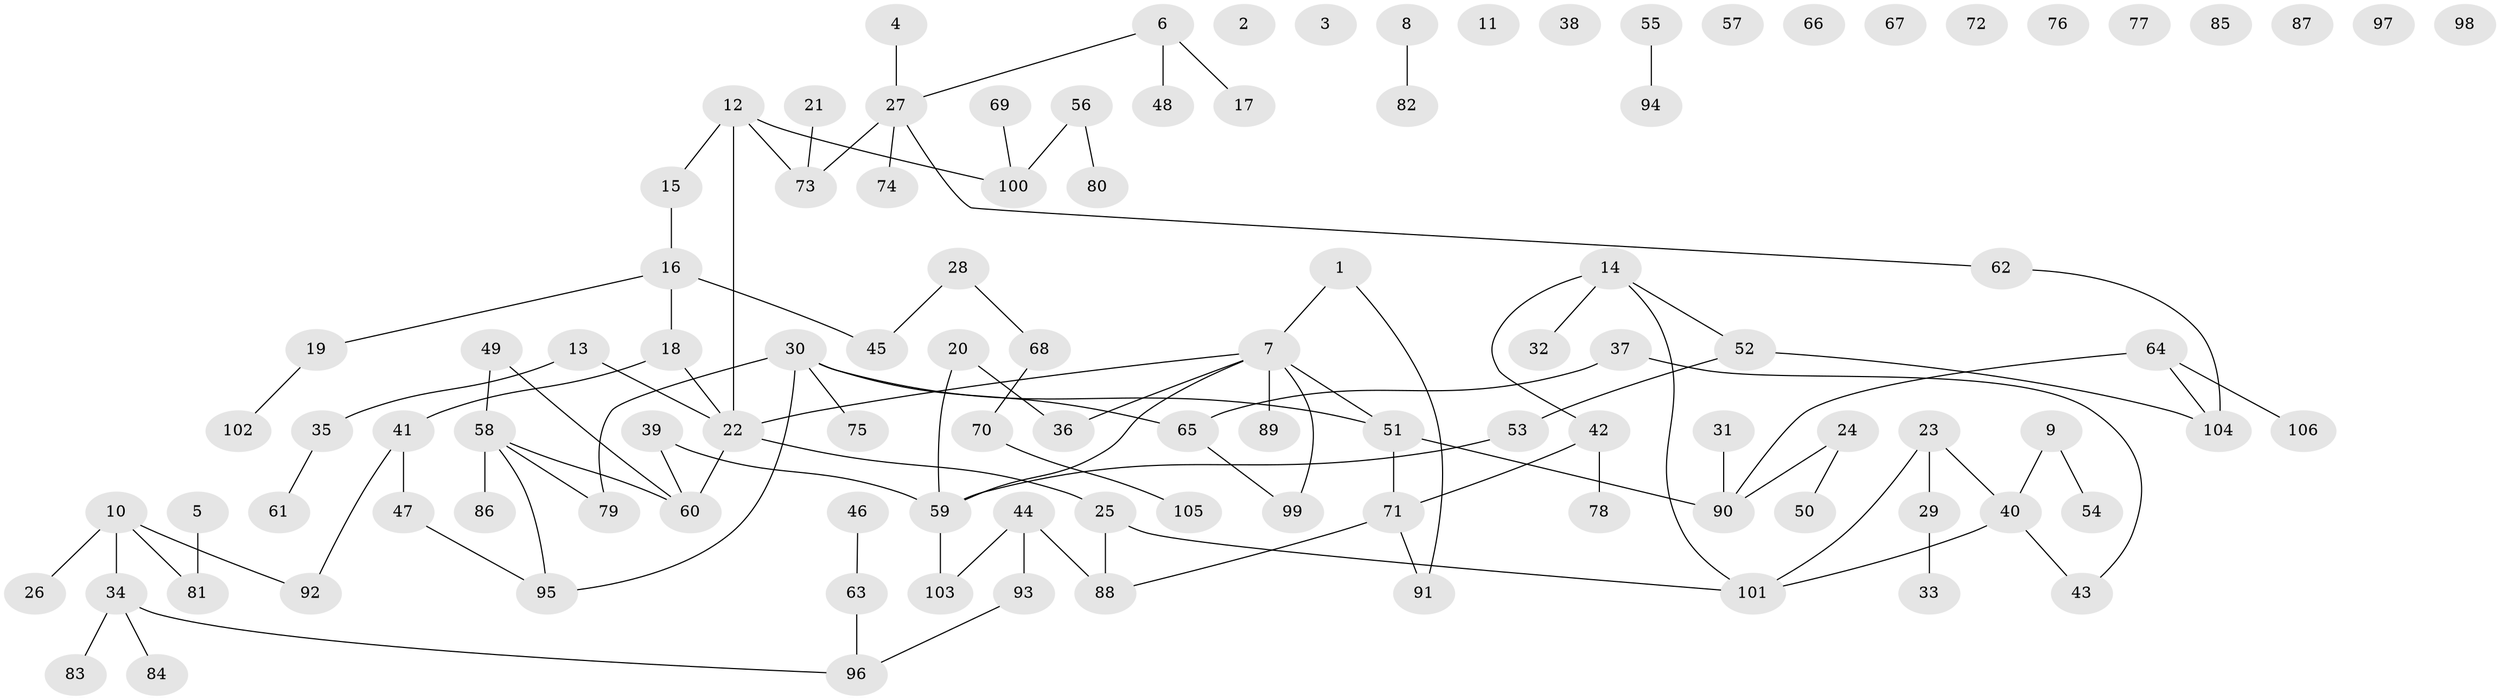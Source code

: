 // coarse degree distribution, {7: 0.0273972602739726, 0: 0.2054794520547945, 1: 0.2602739726027397, 2: 0.2191780821917808, 3: 0.136986301369863, 5: 0.0684931506849315, 4: 0.0821917808219178}
// Generated by graph-tools (version 1.1) at 2025/41/03/06/25 10:41:23]
// undirected, 106 vertices, 107 edges
graph export_dot {
graph [start="1"]
  node [color=gray90,style=filled];
  1;
  2;
  3;
  4;
  5;
  6;
  7;
  8;
  9;
  10;
  11;
  12;
  13;
  14;
  15;
  16;
  17;
  18;
  19;
  20;
  21;
  22;
  23;
  24;
  25;
  26;
  27;
  28;
  29;
  30;
  31;
  32;
  33;
  34;
  35;
  36;
  37;
  38;
  39;
  40;
  41;
  42;
  43;
  44;
  45;
  46;
  47;
  48;
  49;
  50;
  51;
  52;
  53;
  54;
  55;
  56;
  57;
  58;
  59;
  60;
  61;
  62;
  63;
  64;
  65;
  66;
  67;
  68;
  69;
  70;
  71;
  72;
  73;
  74;
  75;
  76;
  77;
  78;
  79;
  80;
  81;
  82;
  83;
  84;
  85;
  86;
  87;
  88;
  89;
  90;
  91;
  92;
  93;
  94;
  95;
  96;
  97;
  98;
  99;
  100;
  101;
  102;
  103;
  104;
  105;
  106;
  1 -- 7;
  1 -- 91;
  4 -- 27;
  5 -- 81;
  6 -- 17;
  6 -- 27;
  6 -- 48;
  7 -- 22;
  7 -- 36;
  7 -- 51;
  7 -- 59;
  7 -- 89;
  7 -- 99;
  8 -- 82;
  9 -- 40;
  9 -- 54;
  10 -- 26;
  10 -- 34;
  10 -- 81;
  10 -- 92;
  12 -- 15;
  12 -- 22;
  12 -- 73;
  12 -- 100;
  13 -- 22;
  13 -- 35;
  14 -- 32;
  14 -- 42;
  14 -- 52;
  14 -- 101;
  15 -- 16;
  16 -- 18;
  16 -- 19;
  16 -- 45;
  18 -- 22;
  18 -- 41;
  19 -- 102;
  20 -- 36;
  20 -- 59;
  21 -- 73;
  22 -- 25;
  22 -- 60;
  23 -- 29;
  23 -- 40;
  23 -- 101;
  24 -- 50;
  24 -- 90;
  25 -- 88;
  25 -- 101;
  27 -- 62;
  27 -- 73;
  27 -- 74;
  28 -- 45;
  28 -- 68;
  29 -- 33;
  30 -- 51;
  30 -- 65;
  30 -- 75;
  30 -- 79;
  30 -- 95;
  31 -- 90;
  34 -- 83;
  34 -- 84;
  34 -- 96;
  35 -- 61;
  37 -- 43;
  37 -- 65;
  39 -- 59;
  39 -- 60;
  40 -- 43;
  40 -- 101;
  41 -- 47;
  41 -- 92;
  42 -- 71;
  42 -- 78;
  44 -- 88;
  44 -- 93;
  44 -- 103;
  46 -- 63;
  47 -- 95;
  49 -- 58;
  49 -- 60;
  51 -- 71;
  51 -- 90;
  52 -- 53;
  52 -- 104;
  53 -- 59;
  55 -- 94;
  56 -- 80;
  56 -- 100;
  58 -- 60;
  58 -- 79;
  58 -- 86;
  58 -- 95;
  59 -- 103;
  62 -- 104;
  63 -- 96;
  64 -- 90;
  64 -- 104;
  64 -- 106;
  65 -- 99;
  68 -- 70;
  69 -- 100;
  70 -- 105;
  71 -- 88;
  71 -- 91;
  93 -- 96;
}
